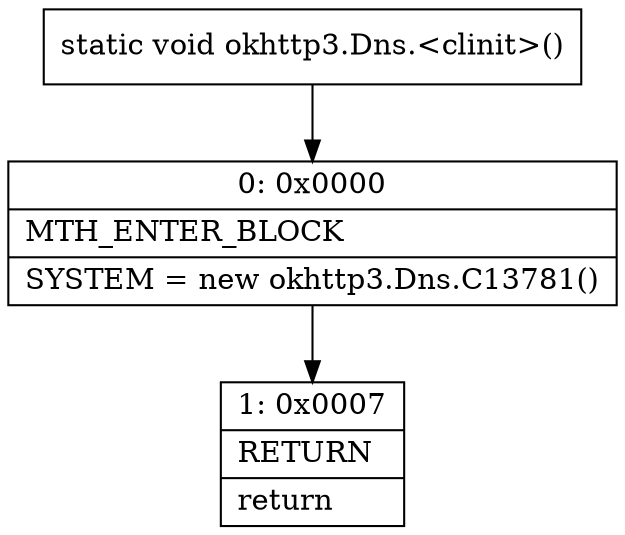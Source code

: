 digraph "CFG forokhttp3.Dns.\<clinit\>()V" {
Node_0 [shape=record,label="{0\:\ 0x0000|MTH_ENTER_BLOCK\l|SYSTEM = new okhttp3.Dns.C13781()\l}"];
Node_1 [shape=record,label="{1\:\ 0x0007|RETURN\l|return\l}"];
MethodNode[shape=record,label="{static void okhttp3.Dns.\<clinit\>() }"];
MethodNode -> Node_0;
Node_0 -> Node_1;
}

